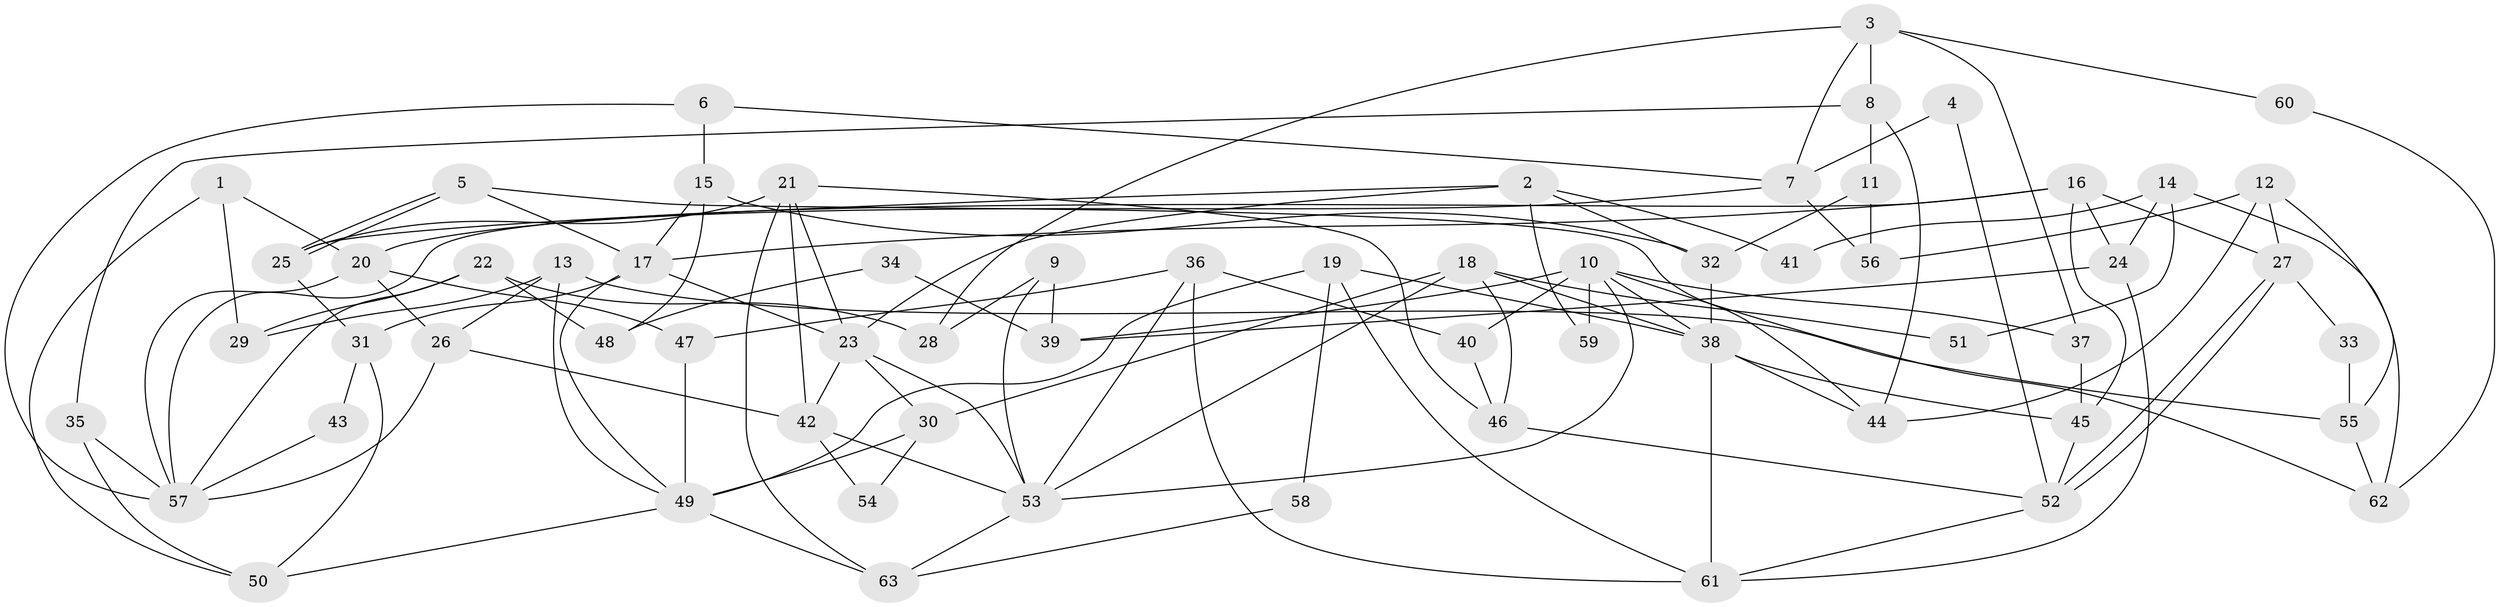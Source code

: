 // Generated by graph-tools (version 1.1) at 2025/50/03/09/25 03:50:13]
// undirected, 63 vertices, 126 edges
graph export_dot {
graph [start="1"]
  node [color=gray90,style=filled];
  1;
  2;
  3;
  4;
  5;
  6;
  7;
  8;
  9;
  10;
  11;
  12;
  13;
  14;
  15;
  16;
  17;
  18;
  19;
  20;
  21;
  22;
  23;
  24;
  25;
  26;
  27;
  28;
  29;
  30;
  31;
  32;
  33;
  34;
  35;
  36;
  37;
  38;
  39;
  40;
  41;
  42;
  43;
  44;
  45;
  46;
  47;
  48;
  49;
  50;
  51;
  52;
  53;
  54;
  55;
  56;
  57;
  58;
  59;
  60;
  61;
  62;
  63;
  1 -- 50;
  1 -- 20;
  1 -- 29;
  2 -- 23;
  2 -- 25;
  2 -- 32;
  2 -- 41;
  2 -- 59;
  3 -- 8;
  3 -- 7;
  3 -- 28;
  3 -- 37;
  3 -- 60;
  4 -- 52;
  4 -- 7;
  5 -- 17;
  5 -- 25;
  5 -- 25;
  5 -- 44;
  6 -- 15;
  6 -- 57;
  6 -- 7;
  7 -- 56;
  7 -- 20;
  8 -- 35;
  8 -- 44;
  8 -- 11;
  9 -- 53;
  9 -- 39;
  9 -- 28;
  10 -- 40;
  10 -- 53;
  10 -- 37;
  10 -- 38;
  10 -- 39;
  10 -- 59;
  10 -- 62;
  11 -- 32;
  11 -- 56;
  12 -- 27;
  12 -- 44;
  12 -- 55;
  12 -- 56;
  13 -- 49;
  13 -- 29;
  13 -- 26;
  13 -- 55;
  14 -- 62;
  14 -- 24;
  14 -- 41;
  14 -- 51;
  15 -- 17;
  15 -- 32;
  15 -- 48;
  16 -- 45;
  16 -- 57;
  16 -- 17;
  16 -- 24;
  16 -- 27;
  17 -- 23;
  17 -- 31;
  17 -- 49;
  18 -- 53;
  18 -- 38;
  18 -- 30;
  18 -- 46;
  18 -- 51;
  19 -- 49;
  19 -- 61;
  19 -- 38;
  19 -- 58;
  20 -- 47;
  20 -- 26;
  20 -- 57;
  21 -- 46;
  21 -- 63;
  21 -- 23;
  21 -- 25;
  21 -- 42;
  22 -- 28;
  22 -- 57;
  22 -- 29;
  22 -- 48;
  23 -- 42;
  23 -- 30;
  23 -- 53;
  24 -- 61;
  24 -- 39;
  25 -- 31;
  26 -- 42;
  26 -- 57;
  27 -- 52;
  27 -- 52;
  27 -- 33;
  30 -- 49;
  30 -- 54;
  31 -- 43;
  31 -- 50;
  32 -- 38;
  33 -- 55;
  34 -- 39;
  34 -- 48;
  35 -- 57;
  35 -- 50;
  36 -- 53;
  36 -- 61;
  36 -- 40;
  36 -- 47;
  37 -- 45;
  38 -- 44;
  38 -- 45;
  38 -- 61;
  40 -- 46;
  42 -- 53;
  42 -- 54;
  43 -- 57;
  45 -- 52;
  46 -- 52;
  47 -- 49;
  49 -- 50;
  49 -- 63;
  52 -- 61;
  53 -- 63;
  55 -- 62;
  58 -- 63;
  60 -- 62;
}
